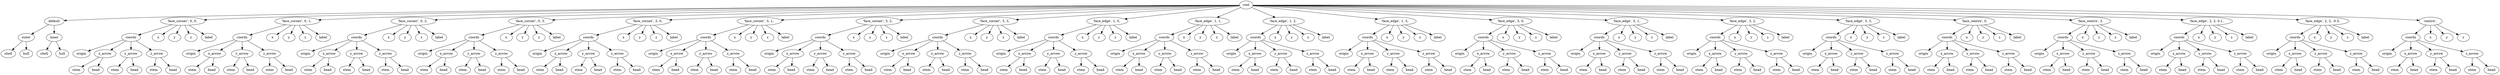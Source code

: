 digraph default {
    root_349 [label="root"];
    default_350 [label="default"];
    outer_351 [label="outer"];
    shell_352 [label="shell"];
    hull_353 [label="hull"];
    inner_354 [label="inner"];
    shell_355 [label="shell"];
    hull_356 [label="hull"];
    357 [label="'face_corner',\ 0,\ 0,\ "];
    coords_358 [label="coords"];
    origin_359 [label="origin"];
    x_arrow_360 [label="x_arrow"];
    stem_361 [label="stem"];
    head_362 [label="head"];
    y_arrow_363 [label="y_arrow"];
    stem_364 [label="stem"];
    head_365 [label="head"];
    z_arrow_366 [label="z_arrow"];
    stem_367 [label="stem"];
    head_368 [label="head"];
    x_369 [label="x"];
    y_370 [label="y"];
    z_371 [label="z"];
    label_372 [label="label"];
    373 [label="'face_corner',\ 0,\ 1,\ "];
    coords_374 [label="coords"];
    origin_375 [label="origin"];
    x_arrow_376 [label="x_arrow"];
    stem_377 [label="stem"];
    head_378 [label="head"];
    y_arrow_379 [label="y_arrow"];
    stem_380 [label="stem"];
    head_381 [label="head"];
    z_arrow_382 [label="z_arrow"];
    stem_383 [label="stem"];
    head_384 [label="head"];
    x_385 [label="x"];
    y_386 [label="y"];
    z_387 [label="z"];
    label_388 [label="label"];
    389 [label="'face_corner',\ 0,\ 2,\ "];
    coords_390 [label="coords"];
    origin_391 [label="origin"];
    x_arrow_392 [label="x_arrow"];
    stem_393 [label="stem"];
    head_394 [label="head"];
    y_arrow_395 [label="y_arrow"];
    stem_396 [label="stem"];
    head_397 [label="head"];
    z_arrow_398 [label="z_arrow"];
    stem_399 [label="stem"];
    head_400 [label="head"];
    x_401 [label="x"];
    y_402 [label="y"];
    z_403 [label="z"];
    label_404 [label="label"];
    405 [label="'face_corner',\ 0,\ 3,\ "];
    coords_406 [label="coords"];
    origin_407 [label="origin"];
    x_arrow_408 [label="x_arrow"];
    stem_409 [label="stem"];
    head_410 [label="head"];
    y_arrow_411 [label="y_arrow"];
    stem_412 [label="stem"];
    head_413 [label="head"];
    z_arrow_414 [label="z_arrow"];
    stem_415 [label="stem"];
    head_416 [label="head"];
    x_417 [label="x"];
    y_418 [label="y"];
    z_419 [label="z"];
    label_420 [label="label"];
    421 [label="'face_corner',\ 3,\ 0,\ "];
    coords_422 [label="coords"];
    origin_423 [label="origin"];
    x_arrow_424 [label="x_arrow"];
    stem_425 [label="stem"];
    head_426 [label="head"];
    y_arrow_427 [label="y_arrow"];
    stem_428 [label="stem"];
    head_429 [label="head"];
    z_arrow_430 [label="z_arrow"];
    stem_431 [label="stem"];
    head_432 [label="head"];
    x_433 [label="x"];
    y_434 [label="y"];
    z_435 [label="z"];
    label_436 [label="label"];
    437 [label="'face_corner',\ 3,\ 1,\ "];
    coords_438 [label="coords"];
    origin_439 [label="origin"];
    x_arrow_440 [label="x_arrow"];
    stem_441 [label="stem"];
    head_442 [label="head"];
    y_arrow_443 [label="y_arrow"];
    stem_444 [label="stem"];
    head_445 [label="head"];
    z_arrow_446 [label="z_arrow"];
    stem_447 [label="stem"];
    head_448 [label="head"];
    x_449 [label="x"];
    y_450 [label="y"];
    z_451 [label="z"];
    label_452 [label="label"];
    453 [label="'face_corner',\ 3,\ 2,\ "];
    coords_454 [label="coords"];
    origin_455 [label="origin"];
    x_arrow_456 [label="x_arrow"];
    stem_457 [label="stem"];
    head_458 [label="head"];
    y_arrow_459 [label="y_arrow"];
    stem_460 [label="stem"];
    head_461 [label="head"];
    z_arrow_462 [label="z_arrow"];
    stem_463 [label="stem"];
    head_464 [label="head"];
    x_465 [label="x"];
    y_466 [label="y"];
    z_467 [label="z"];
    label_468 [label="label"];
    469 [label="'face_corner',\ 3,\ 3,\ "];
    coords_470 [label="coords"];
    origin_471 [label="origin"];
    x_arrow_472 [label="x_arrow"];
    stem_473 [label="stem"];
    head_474 [label="head"];
    y_arrow_475 [label="y_arrow"];
    stem_476 [label="stem"];
    head_477 [label="head"];
    z_arrow_478 [label="z_arrow"];
    stem_479 [label="stem"];
    head_480 [label="head"];
    x_481 [label="x"];
    y_482 [label="y"];
    z_483 [label="z"];
    label_484 [label="label"];
    485 [label="'face_edge',\ 1,\ 0,\ "];
    coords_486 [label="coords"];
    origin_487 [label="origin"];
    x_arrow_488 [label="x_arrow"];
    stem_489 [label="stem"];
    head_490 [label="head"];
    y_arrow_491 [label="y_arrow"];
    stem_492 [label="stem"];
    head_493 [label="head"];
    z_arrow_494 [label="z_arrow"];
    stem_495 [label="stem"];
    head_496 [label="head"];
    x_497 [label="x"];
    y_498 [label="y"];
    z_499 [label="z"];
    label_500 [label="label"];
    501 [label="'face_edge',\ 1,\ 1,\ "];
    coords_502 [label="coords"];
    origin_503 [label="origin"];
    x_arrow_504 [label="x_arrow"];
    stem_505 [label="stem"];
    head_506 [label="head"];
    y_arrow_507 [label="y_arrow"];
    stem_508 [label="stem"];
    head_509 [label="head"];
    z_arrow_510 [label="z_arrow"];
    stem_511 [label="stem"];
    head_512 [label="head"];
    x_513 [label="x"];
    y_514 [label="y"];
    z_515 [label="z"];
    label_516 [label="label"];
    517 [label="'face_edge',\ 1,\ 2,\ "];
    coords_518 [label="coords"];
    origin_519 [label="origin"];
    x_arrow_520 [label="x_arrow"];
    stem_521 [label="stem"];
    head_522 [label="head"];
    y_arrow_523 [label="y_arrow"];
    stem_524 [label="stem"];
    head_525 [label="head"];
    z_arrow_526 [label="z_arrow"];
    stem_527 [label="stem"];
    head_528 [label="head"];
    x_529 [label="x"];
    y_530 [label="y"];
    z_531 [label="z"];
    label_532 [label="label"];
    533 [label="'face_edge',\ 1,\ 3,\ "];
    coords_534 [label="coords"];
    origin_535 [label="origin"];
    x_arrow_536 [label="x_arrow"];
    stem_537 [label="stem"];
    head_538 [label="head"];
    y_arrow_539 [label="y_arrow"];
    stem_540 [label="stem"];
    head_541 [label="head"];
    z_arrow_542 [label="z_arrow"];
    stem_543 [label="stem"];
    head_544 [label="head"];
    x_545 [label="x"];
    y_546 [label="y"];
    z_547 [label="z"];
    label_548 [label="label"];
    549 [label="'face_edge',\ 3,\ 0,\ "];
    coords_550 [label="coords"];
    origin_551 [label="origin"];
    x_arrow_552 [label="x_arrow"];
    stem_553 [label="stem"];
    head_554 [label="head"];
    y_arrow_555 [label="y_arrow"];
    stem_556 [label="stem"];
    head_557 [label="head"];
    z_arrow_558 [label="z_arrow"];
    stem_559 [label="stem"];
    head_560 [label="head"];
    x_561 [label="x"];
    y_562 [label="y"];
    z_563 [label="z"];
    label_564 [label="label"];
    565 [label="'face_edge',\ 3,\ 1,\ "];
    coords_566 [label="coords"];
    origin_567 [label="origin"];
    x_arrow_568 [label="x_arrow"];
    stem_569 [label="stem"];
    head_570 [label="head"];
    y_arrow_571 [label="y_arrow"];
    stem_572 [label="stem"];
    head_573 [label="head"];
    z_arrow_574 [label="z_arrow"];
    stem_575 [label="stem"];
    head_576 [label="head"];
    x_577 [label="x"];
    y_578 [label="y"];
    z_579 [label="z"];
    label_580 [label="label"];
    581 [label="'face_edge',\ 3,\ 2,\ "];
    coords_582 [label="coords"];
    origin_583 [label="origin"];
    x_arrow_584 [label="x_arrow"];
    stem_585 [label="stem"];
    head_586 [label="head"];
    y_arrow_587 [label="y_arrow"];
    stem_588 [label="stem"];
    head_589 [label="head"];
    z_arrow_590 [label="z_arrow"];
    stem_591 [label="stem"];
    head_592 [label="head"];
    x_593 [label="x"];
    y_594 [label="y"];
    z_595 [label="z"];
    label_596 [label="label"];
    597 [label="'face_edge',\ 3,\ 3,\ "];
    coords_598 [label="coords"];
    origin_599 [label="origin"];
    x_arrow_600 [label="x_arrow"];
    stem_601 [label="stem"];
    head_602 [label="head"];
    y_arrow_603 [label="y_arrow"];
    stem_604 [label="stem"];
    head_605 [label="head"];
    z_arrow_606 [label="z_arrow"];
    stem_607 [label="stem"];
    head_608 [label="head"];
    x_609 [label="x"];
    y_610 [label="y"];
    z_611 [label="z"];
    label_612 [label="label"];
    613 [label="'face_centre',\ 0,\ "];
    coords_614 [label="coords"];
    origin_615 [label="origin"];
    x_arrow_616 [label="x_arrow"];
    stem_617 [label="stem"];
    head_618 [label="head"];
    y_arrow_619 [label="y_arrow"];
    stem_620 [label="stem"];
    head_621 [label="head"];
    z_arrow_622 [label="z_arrow"];
    stem_623 [label="stem"];
    head_624 [label="head"];
    x_625 [label="x"];
    y_626 [label="y"];
    z_627 [label="z"];
    label_628 [label="label"];
    629 [label="'face_centre',\ 3,\ "];
    coords_630 [label="coords"];
    origin_631 [label="origin"];
    x_arrow_632 [label="x_arrow"];
    stem_633 [label="stem"];
    head_634 [label="head"];
    y_arrow_635 [label="y_arrow"];
    stem_636 [label="stem"];
    head_637 [label="head"];
    z_arrow_638 [label="z_arrow"];
    stem_639 [label="stem"];
    head_640 [label="head"];
    x_641 [label="x"];
    y_642 [label="y"];
    z_643 [label="z"];
    label_644 [label="label"];
    645 [label="'face_edge',\ 2,\ 2,\ 0\.1,\ "];
    coords_646 [label="coords"];
    origin_647 [label="origin"];
    x_arrow_648 [label="x_arrow"];
    stem_649 [label="stem"];
    head_650 [label="head"];
    y_arrow_651 [label="y_arrow"];
    stem_652 [label="stem"];
    head_653 [label="head"];
    z_arrow_654 [label="z_arrow"];
    stem_655 [label="stem"];
    head_656 [label="head"];
    x_657 [label="x"];
    y_658 [label="y"];
    z_659 [label="z"];
    label_660 [label="label"];
    661 [label="'face_edge',\ 2,\ 2,\ \-0\.5,\ "];
    coords_662 [label="coords"];
    origin_663 [label="origin"];
    x_arrow_664 [label="x_arrow"];
    stem_665 [label="stem"];
    head_666 [label="head"];
    y_arrow_667 [label="y_arrow"];
    stem_668 [label="stem"];
    head_669 [label="head"];
    z_arrow_670 [label="z_arrow"];
    stem_671 [label="stem"];
    head_672 [label="head"];
    x_673 [label="x"];
    y_674 [label="y"];
    z_675 [label="z"];
    label_676 [label="label"];
    677 [label="'centre',\ "];
    coords_678 [label="coords"];
    origin_679 [label="origin"];
    x_arrow_680 [label="x_arrow"];
    stem_681 [label="stem"];
    head_682 [label="head"];
    y_arrow_683 [label="y_arrow"];
    stem_684 [label="stem"];
    head_685 [label="head"];
    z_arrow_686 [label="z_arrow"];
    stem_687 [label="stem"];
    head_688 [label="head"];
    x_689 [label="x"];
    y_690 [label="y"];
    z_691 [label="z"];
    root_349 -> default_350;
    default_350 -> outer_351;
    outer_351 -> shell_352;
    outer_351 -> hull_353;
    default_350 -> inner_354;
    inner_354 -> shell_355;
    inner_354 -> hull_356;
    root_349 -> 357;
    357 -> coords_358;
    coords_358 -> origin_359;
    coords_358 -> x_arrow_360;
    x_arrow_360 -> stem_361;
    x_arrow_360 -> head_362;
    coords_358 -> y_arrow_363;
    y_arrow_363 -> stem_364;
    y_arrow_363 -> head_365;
    coords_358 -> z_arrow_366;
    z_arrow_366 -> stem_367;
    z_arrow_366 -> head_368;
    357 -> x_369;
    357 -> y_370;
    357 -> z_371;
    357 -> label_372;
    root_349 -> 373;
    373 -> coords_374;
    coords_374 -> origin_375;
    coords_374 -> x_arrow_376;
    x_arrow_376 -> stem_377;
    x_arrow_376 -> head_378;
    coords_374 -> y_arrow_379;
    y_arrow_379 -> stem_380;
    y_arrow_379 -> head_381;
    coords_374 -> z_arrow_382;
    z_arrow_382 -> stem_383;
    z_arrow_382 -> head_384;
    373 -> x_385;
    373 -> y_386;
    373 -> z_387;
    373 -> label_388;
    root_349 -> 389;
    389 -> coords_390;
    coords_390 -> origin_391;
    coords_390 -> x_arrow_392;
    x_arrow_392 -> stem_393;
    x_arrow_392 -> head_394;
    coords_390 -> y_arrow_395;
    y_arrow_395 -> stem_396;
    y_arrow_395 -> head_397;
    coords_390 -> z_arrow_398;
    z_arrow_398 -> stem_399;
    z_arrow_398 -> head_400;
    389 -> x_401;
    389 -> y_402;
    389 -> z_403;
    389 -> label_404;
    root_349 -> 405;
    405 -> coords_406;
    coords_406 -> origin_407;
    coords_406 -> x_arrow_408;
    x_arrow_408 -> stem_409;
    x_arrow_408 -> head_410;
    coords_406 -> y_arrow_411;
    y_arrow_411 -> stem_412;
    y_arrow_411 -> head_413;
    coords_406 -> z_arrow_414;
    z_arrow_414 -> stem_415;
    z_arrow_414 -> head_416;
    405 -> x_417;
    405 -> y_418;
    405 -> z_419;
    405 -> label_420;
    root_349 -> 421;
    421 -> coords_422;
    coords_422 -> origin_423;
    coords_422 -> x_arrow_424;
    x_arrow_424 -> stem_425;
    x_arrow_424 -> head_426;
    coords_422 -> y_arrow_427;
    y_arrow_427 -> stem_428;
    y_arrow_427 -> head_429;
    coords_422 -> z_arrow_430;
    z_arrow_430 -> stem_431;
    z_arrow_430 -> head_432;
    421 -> x_433;
    421 -> y_434;
    421 -> z_435;
    421 -> label_436;
    root_349 -> 437;
    437 -> coords_438;
    coords_438 -> origin_439;
    coords_438 -> x_arrow_440;
    x_arrow_440 -> stem_441;
    x_arrow_440 -> head_442;
    coords_438 -> y_arrow_443;
    y_arrow_443 -> stem_444;
    y_arrow_443 -> head_445;
    coords_438 -> z_arrow_446;
    z_arrow_446 -> stem_447;
    z_arrow_446 -> head_448;
    437 -> x_449;
    437 -> y_450;
    437 -> z_451;
    437 -> label_452;
    root_349 -> 453;
    453 -> coords_454;
    coords_454 -> origin_455;
    coords_454 -> x_arrow_456;
    x_arrow_456 -> stem_457;
    x_arrow_456 -> head_458;
    coords_454 -> y_arrow_459;
    y_arrow_459 -> stem_460;
    y_arrow_459 -> head_461;
    coords_454 -> z_arrow_462;
    z_arrow_462 -> stem_463;
    z_arrow_462 -> head_464;
    453 -> x_465;
    453 -> y_466;
    453 -> z_467;
    453 -> label_468;
    root_349 -> 469;
    469 -> coords_470;
    coords_470 -> origin_471;
    coords_470 -> x_arrow_472;
    x_arrow_472 -> stem_473;
    x_arrow_472 -> head_474;
    coords_470 -> y_arrow_475;
    y_arrow_475 -> stem_476;
    y_arrow_475 -> head_477;
    coords_470 -> z_arrow_478;
    z_arrow_478 -> stem_479;
    z_arrow_478 -> head_480;
    469 -> x_481;
    469 -> y_482;
    469 -> z_483;
    469 -> label_484;
    root_349 -> 485;
    485 -> coords_486;
    coords_486 -> origin_487;
    coords_486 -> x_arrow_488;
    x_arrow_488 -> stem_489;
    x_arrow_488 -> head_490;
    coords_486 -> y_arrow_491;
    y_arrow_491 -> stem_492;
    y_arrow_491 -> head_493;
    coords_486 -> z_arrow_494;
    z_arrow_494 -> stem_495;
    z_arrow_494 -> head_496;
    485 -> x_497;
    485 -> y_498;
    485 -> z_499;
    485 -> label_500;
    root_349 -> 501;
    501 -> coords_502;
    coords_502 -> origin_503;
    coords_502 -> x_arrow_504;
    x_arrow_504 -> stem_505;
    x_arrow_504 -> head_506;
    coords_502 -> y_arrow_507;
    y_arrow_507 -> stem_508;
    y_arrow_507 -> head_509;
    coords_502 -> z_arrow_510;
    z_arrow_510 -> stem_511;
    z_arrow_510 -> head_512;
    501 -> x_513;
    501 -> y_514;
    501 -> z_515;
    501 -> label_516;
    root_349 -> 517;
    517 -> coords_518;
    coords_518 -> origin_519;
    coords_518 -> x_arrow_520;
    x_arrow_520 -> stem_521;
    x_arrow_520 -> head_522;
    coords_518 -> y_arrow_523;
    y_arrow_523 -> stem_524;
    y_arrow_523 -> head_525;
    coords_518 -> z_arrow_526;
    z_arrow_526 -> stem_527;
    z_arrow_526 -> head_528;
    517 -> x_529;
    517 -> y_530;
    517 -> z_531;
    517 -> label_532;
    root_349 -> 533;
    533 -> coords_534;
    coords_534 -> origin_535;
    coords_534 -> x_arrow_536;
    x_arrow_536 -> stem_537;
    x_arrow_536 -> head_538;
    coords_534 -> y_arrow_539;
    y_arrow_539 -> stem_540;
    y_arrow_539 -> head_541;
    coords_534 -> z_arrow_542;
    z_arrow_542 -> stem_543;
    z_arrow_542 -> head_544;
    533 -> x_545;
    533 -> y_546;
    533 -> z_547;
    533 -> label_548;
    root_349 -> 549;
    549 -> coords_550;
    coords_550 -> origin_551;
    coords_550 -> x_arrow_552;
    x_arrow_552 -> stem_553;
    x_arrow_552 -> head_554;
    coords_550 -> y_arrow_555;
    y_arrow_555 -> stem_556;
    y_arrow_555 -> head_557;
    coords_550 -> z_arrow_558;
    z_arrow_558 -> stem_559;
    z_arrow_558 -> head_560;
    549 -> x_561;
    549 -> y_562;
    549 -> z_563;
    549 -> label_564;
    root_349 -> 565;
    565 -> coords_566;
    coords_566 -> origin_567;
    coords_566 -> x_arrow_568;
    x_arrow_568 -> stem_569;
    x_arrow_568 -> head_570;
    coords_566 -> y_arrow_571;
    y_arrow_571 -> stem_572;
    y_arrow_571 -> head_573;
    coords_566 -> z_arrow_574;
    z_arrow_574 -> stem_575;
    z_arrow_574 -> head_576;
    565 -> x_577;
    565 -> y_578;
    565 -> z_579;
    565 -> label_580;
    root_349 -> 581;
    581 -> coords_582;
    coords_582 -> origin_583;
    coords_582 -> x_arrow_584;
    x_arrow_584 -> stem_585;
    x_arrow_584 -> head_586;
    coords_582 -> y_arrow_587;
    y_arrow_587 -> stem_588;
    y_arrow_587 -> head_589;
    coords_582 -> z_arrow_590;
    z_arrow_590 -> stem_591;
    z_arrow_590 -> head_592;
    581 -> x_593;
    581 -> y_594;
    581 -> z_595;
    581 -> label_596;
    root_349 -> 597;
    597 -> coords_598;
    coords_598 -> origin_599;
    coords_598 -> x_arrow_600;
    x_arrow_600 -> stem_601;
    x_arrow_600 -> head_602;
    coords_598 -> y_arrow_603;
    y_arrow_603 -> stem_604;
    y_arrow_603 -> head_605;
    coords_598 -> z_arrow_606;
    z_arrow_606 -> stem_607;
    z_arrow_606 -> head_608;
    597 -> x_609;
    597 -> y_610;
    597 -> z_611;
    597 -> label_612;
    root_349 -> 613;
    613 -> coords_614;
    coords_614 -> origin_615;
    coords_614 -> x_arrow_616;
    x_arrow_616 -> stem_617;
    x_arrow_616 -> head_618;
    coords_614 -> y_arrow_619;
    y_arrow_619 -> stem_620;
    y_arrow_619 -> head_621;
    coords_614 -> z_arrow_622;
    z_arrow_622 -> stem_623;
    z_arrow_622 -> head_624;
    613 -> x_625;
    613 -> y_626;
    613 -> z_627;
    613 -> label_628;
    root_349 -> 629;
    629 -> coords_630;
    coords_630 -> origin_631;
    coords_630 -> x_arrow_632;
    x_arrow_632 -> stem_633;
    x_arrow_632 -> head_634;
    coords_630 -> y_arrow_635;
    y_arrow_635 -> stem_636;
    y_arrow_635 -> head_637;
    coords_630 -> z_arrow_638;
    z_arrow_638 -> stem_639;
    z_arrow_638 -> head_640;
    629 -> x_641;
    629 -> y_642;
    629 -> z_643;
    629 -> label_644;
    root_349 -> 645;
    645 -> coords_646;
    coords_646 -> origin_647;
    coords_646 -> x_arrow_648;
    x_arrow_648 -> stem_649;
    x_arrow_648 -> head_650;
    coords_646 -> y_arrow_651;
    y_arrow_651 -> stem_652;
    y_arrow_651 -> head_653;
    coords_646 -> z_arrow_654;
    z_arrow_654 -> stem_655;
    z_arrow_654 -> head_656;
    645 -> x_657;
    645 -> y_658;
    645 -> z_659;
    645 -> label_660;
    root_349 -> 661;
    661 -> coords_662;
    coords_662 -> origin_663;
    coords_662 -> x_arrow_664;
    x_arrow_664 -> stem_665;
    x_arrow_664 -> head_666;
    coords_662 -> y_arrow_667;
    y_arrow_667 -> stem_668;
    y_arrow_667 -> head_669;
    coords_662 -> z_arrow_670;
    z_arrow_670 -> stem_671;
    z_arrow_670 -> head_672;
    661 -> x_673;
    661 -> y_674;
    661 -> z_675;
    661 -> label_676;
    root_349 -> 677;
    677 -> coords_678;
    coords_678 -> origin_679;
    coords_678 -> x_arrow_680;
    x_arrow_680 -> stem_681;
    x_arrow_680 -> head_682;
    coords_678 -> y_arrow_683;
    y_arrow_683 -> stem_684;
    y_arrow_683 -> head_685;
    coords_678 -> z_arrow_686;
    z_arrow_686 -> stem_687;
    z_arrow_686 -> head_688;
    677 -> x_689;
    677 -> y_690;
    677 -> z_691;
}
